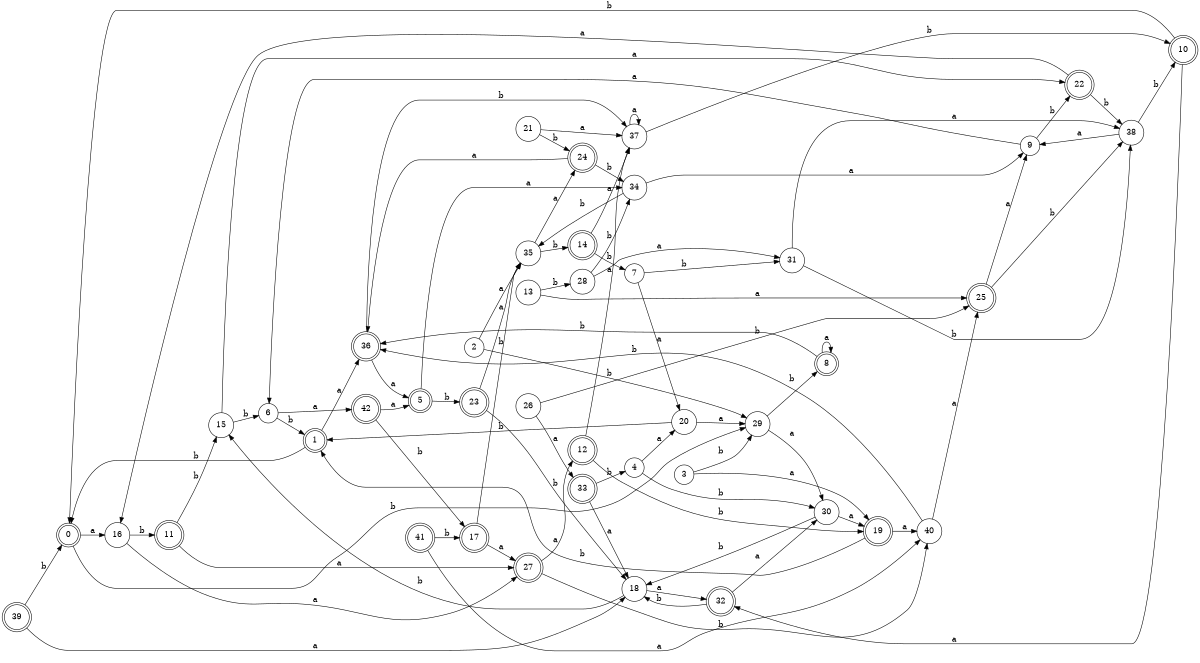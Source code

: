 digraph n35_1 {
__start0 [label="" shape="none"];

rankdir=LR;
size="8,5";

s0 [style="rounded,filled", color="black", fillcolor="white" shape="doublecircle", label="0"];
s1 [style="rounded,filled", color="black", fillcolor="white" shape="doublecircle", label="1"];
s2 [style="filled", color="black", fillcolor="white" shape="circle", label="2"];
s3 [style="filled", color="black", fillcolor="white" shape="circle", label="3"];
s4 [style="filled", color="black", fillcolor="white" shape="circle", label="4"];
s5 [style="rounded,filled", color="black", fillcolor="white" shape="doublecircle", label="5"];
s6 [style="filled", color="black", fillcolor="white" shape="circle", label="6"];
s7 [style="filled", color="black", fillcolor="white" shape="circle", label="7"];
s8 [style="rounded,filled", color="black", fillcolor="white" shape="doublecircle", label="8"];
s9 [style="filled", color="black", fillcolor="white" shape="circle", label="9"];
s10 [style="rounded,filled", color="black", fillcolor="white" shape="doublecircle", label="10"];
s11 [style="rounded,filled", color="black", fillcolor="white" shape="doublecircle", label="11"];
s12 [style="rounded,filled", color="black", fillcolor="white" shape="doublecircle", label="12"];
s13 [style="filled", color="black", fillcolor="white" shape="circle", label="13"];
s14 [style="rounded,filled", color="black", fillcolor="white" shape="doublecircle", label="14"];
s15 [style="filled", color="black", fillcolor="white" shape="circle", label="15"];
s16 [style="filled", color="black", fillcolor="white" shape="circle", label="16"];
s17 [style="rounded,filled", color="black", fillcolor="white" shape="doublecircle", label="17"];
s18 [style="filled", color="black", fillcolor="white" shape="circle", label="18"];
s19 [style="rounded,filled", color="black", fillcolor="white" shape="doublecircle", label="19"];
s20 [style="filled", color="black", fillcolor="white" shape="circle", label="20"];
s21 [style="filled", color="black", fillcolor="white" shape="circle", label="21"];
s22 [style="rounded,filled", color="black", fillcolor="white" shape="doublecircle", label="22"];
s23 [style="rounded,filled", color="black", fillcolor="white" shape="doublecircle", label="23"];
s24 [style="rounded,filled", color="black", fillcolor="white" shape="doublecircle", label="24"];
s25 [style="rounded,filled", color="black", fillcolor="white" shape="doublecircle", label="25"];
s26 [style="filled", color="black", fillcolor="white" shape="circle", label="26"];
s27 [style="rounded,filled", color="black", fillcolor="white" shape="doublecircle", label="27"];
s28 [style="filled", color="black", fillcolor="white" shape="circle", label="28"];
s29 [style="filled", color="black", fillcolor="white" shape="circle", label="29"];
s30 [style="filled", color="black", fillcolor="white" shape="circle", label="30"];
s31 [style="filled", color="black", fillcolor="white" shape="circle", label="31"];
s32 [style="rounded,filled", color="black", fillcolor="white" shape="doublecircle", label="32"];
s33 [style="rounded,filled", color="black", fillcolor="white" shape="doublecircle", label="33"];
s34 [style="filled", color="black", fillcolor="white" shape="circle", label="34"];
s35 [style="filled", color="black", fillcolor="white" shape="circle", label="35"];
s36 [style="rounded,filled", color="black", fillcolor="white" shape="doublecircle", label="36"];
s37 [style="filled", color="black", fillcolor="white" shape="circle", label="37"];
s38 [style="filled", color="black", fillcolor="white" shape="circle", label="38"];
s39 [style="rounded,filled", color="black", fillcolor="white" shape="doublecircle", label="39"];
s40 [style="filled", color="black", fillcolor="white" shape="circle", label="40"];
s41 [style="rounded,filled", color="black", fillcolor="white" shape="doublecircle", label="41"];
s42 [style="rounded,filled", color="black", fillcolor="white" shape="doublecircle", label="42"];
s0 -> s16 [label="a"];
s0 -> s29 [label="b"];
s1 -> s36 [label="a"];
s1 -> s0 [label="b"];
s2 -> s35 [label="a"];
s2 -> s29 [label="b"];
s3 -> s19 [label="a"];
s3 -> s29 [label="b"];
s4 -> s20 [label="a"];
s4 -> s30 [label="b"];
s5 -> s34 [label="a"];
s5 -> s23 [label="b"];
s6 -> s42 [label="a"];
s6 -> s1 [label="b"];
s7 -> s20 [label="a"];
s7 -> s31 [label="b"];
s8 -> s8 [label="a"];
s8 -> s36 [label="b"];
s9 -> s6 [label="a"];
s9 -> s22 [label="b"];
s10 -> s32 [label="a"];
s10 -> s0 [label="b"];
s11 -> s27 [label="a"];
s11 -> s15 [label="b"];
s12 -> s37 [label="a"];
s12 -> s19 [label="b"];
s13 -> s25 [label="a"];
s13 -> s28 [label="b"];
s14 -> s37 [label="a"];
s14 -> s7 [label="b"];
s15 -> s22 [label="a"];
s15 -> s6 [label="b"];
s16 -> s27 [label="a"];
s16 -> s11 [label="b"];
s17 -> s27 [label="a"];
s17 -> s35 [label="b"];
s18 -> s32 [label="a"];
s18 -> s15 [label="b"];
s19 -> s40 [label="a"];
s19 -> s1 [label="b"];
s20 -> s29 [label="a"];
s20 -> s1 [label="b"];
s21 -> s37 [label="a"];
s21 -> s24 [label="b"];
s22 -> s16 [label="a"];
s22 -> s38 [label="b"];
s23 -> s35 [label="a"];
s23 -> s18 [label="b"];
s24 -> s36 [label="a"];
s24 -> s34 [label="b"];
s25 -> s9 [label="a"];
s25 -> s38 [label="b"];
s26 -> s33 [label="a"];
s26 -> s25 [label="b"];
s27 -> s12 [label="a"];
s27 -> s40 [label="b"];
s28 -> s31 [label="a"];
s28 -> s34 [label="b"];
s29 -> s30 [label="a"];
s29 -> s8 [label="b"];
s30 -> s19 [label="a"];
s30 -> s18 [label="b"];
s31 -> s38 [label="a"];
s31 -> s38 [label="b"];
s32 -> s30 [label="a"];
s32 -> s18 [label="b"];
s33 -> s18 [label="a"];
s33 -> s4 [label="b"];
s34 -> s9 [label="a"];
s34 -> s35 [label="b"];
s35 -> s24 [label="a"];
s35 -> s14 [label="b"];
s36 -> s5 [label="a"];
s36 -> s37 [label="b"];
s37 -> s37 [label="a"];
s37 -> s10 [label="b"];
s38 -> s9 [label="a"];
s38 -> s10 [label="b"];
s39 -> s18 [label="a"];
s39 -> s0 [label="b"];
s40 -> s25 [label="a"];
s40 -> s36 [label="b"];
s41 -> s40 [label="a"];
s41 -> s17 [label="b"];
s42 -> s5 [label="a"];
s42 -> s17 [label="b"];

}